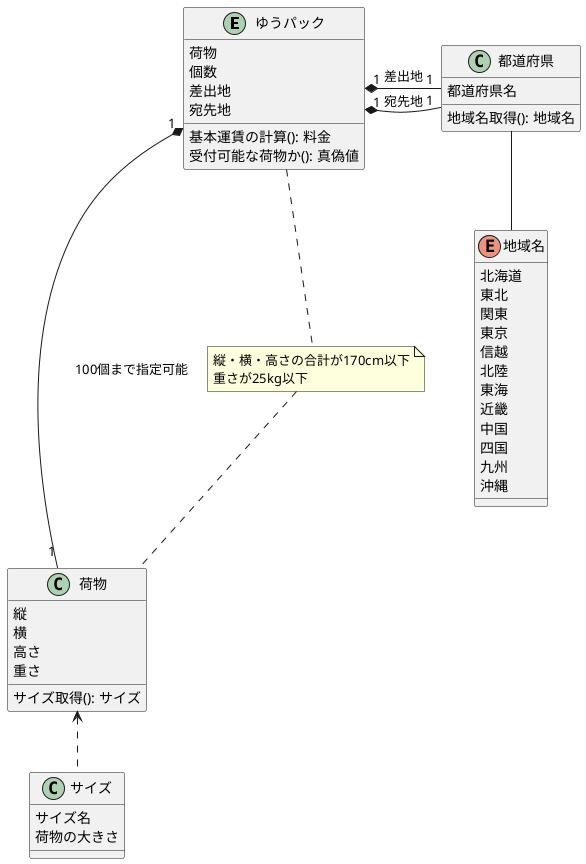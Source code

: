 @startuml domain-model
entity ゆうパック {
    荷物
    個数
    差出地
    宛先地
    基本運賃の計算(): 料金
    受付可能な荷物か(): 真偽値
}

class 荷物 {
    縦
    横
    高さ
    重さ
    サイズ取得(): サイズ
}

class サイズ {
    サイズ名
    荷物の大きさ
}

note "縦・横・高さの合計が170cm以下\n重さが25kg以下" as 受付可能な荷物

class 都道府県 {
    都道府県名
    地域名取得(): 地域名
}

enum 地域名 {
    北海道
    東北
    関東
    東京
    信越
    北陸
    東海
    近畿
    中国
    四国
    九州
    沖縄
}

ゆうパック "1" *- "1" 荷物 : 100個まで指定可能
荷物 <.. サイズ
ゆうパック .. 受付可能な荷物
受付可能な荷物 .. 荷物
ゆうパック "1" *- "1" 都道府県 : 差出地
ゆうパック "1" *- "1" 都道府県 : 宛先地
都道府県 -- 地域名

@enduml
